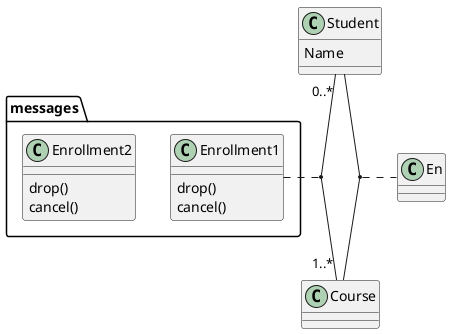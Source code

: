 @startuml
' left to right direction

' Class Definition
class Student {
    Name
}
class Course

package messages {

class Enrollment1 {
    drop()
    cancel()
}
class Enrollment2 {
    drop()
    cancel()
}
}

' Class Relationships
Student "0..*" - "1..*" Course
' (Student, Course) ... messages
(Student, Course) ... Enrollment1
(Student, Course) ... En
@enduml
